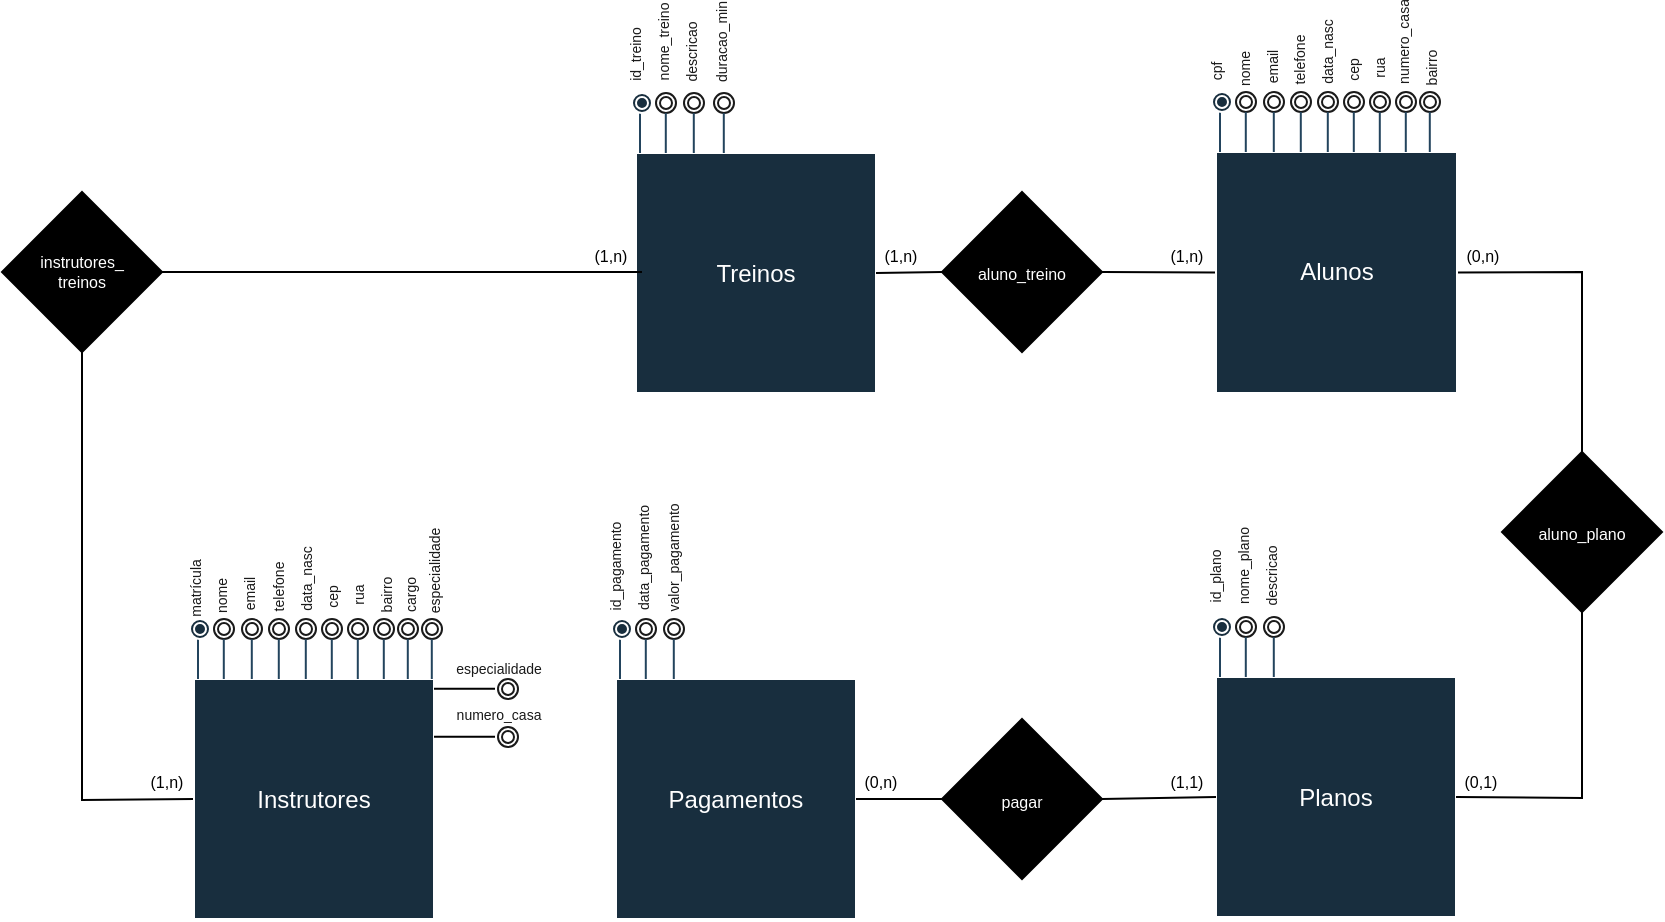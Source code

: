 <mxfile version="21.7.2" type="device">
  <diagram id="R2lEEEUBdFMjLlhIrx00" name="Page-1">
    <mxGraphModel dx="1424" dy="303" grid="1" gridSize="10" guides="1" tooltips="1" connect="1" arrows="1" fold="1" page="1" pageScale="1" pageWidth="850" pageHeight="1100" math="0" shadow="0" extFonts="Permanent Marker^https://fonts.googleapis.com/css?family=Permanent+Marker">
      <root>
        <mxCell id="0" />
        <mxCell id="1" parent="0" />
        <mxCell id="ggsSRxdEyy6iMHD5g76r-23" value="" style="group" parent="1" vertex="1" connectable="0">
          <mxGeometry x="20" y="323.5" width="127" height="189" as="geometry" />
        </mxCell>
        <mxCell id="LjPXrXCATctXd03VFvky-60" value="Planos" style="whiteSpace=wrap;html=1;aspect=fixed;labelBackgroundColor=none;fillColor=#182E3E;strokeColor=#FFFFFF;fontColor=#FFFFFF;" parent="ggsSRxdEyy6iMHD5g76r-23" vertex="1">
          <mxGeometry x="7" y="69" width="120" height="120" as="geometry" />
        </mxCell>
        <mxCell id="LjPXrXCATctXd03VFvky-61" value="" style="endArrow=none;html=1;rounded=0;labelBackgroundColor=none;strokeColor=#23445D;fontColor=default;" parent="ggsSRxdEyy6iMHD5g76r-23" edge="1">
          <mxGeometry width="50" height="50" relative="1" as="geometry">
            <mxPoint x="9" y="59" as="sourcePoint" />
            <mxPoint x="9" y="49" as="targetPoint" />
            <Array as="points">
              <mxPoint x="9" y="69" />
              <mxPoint x="9" y="59" />
            </Array>
          </mxGeometry>
        </mxCell>
        <mxCell id="LjPXrXCATctXd03VFvky-62" value="" style="ellipse;shape=doubleEllipse;whiteSpace=wrap;html=1;aspect=fixed;strokeColor=#FFFFFF;fontColor=#FFFFFF;fillColor=#182E3E;" parent="ggsSRxdEyy6iMHD5g76r-23" vertex="1">
          <mxGeometry x="5" y="39" width="10" height="10" as="geometry" />
        </mxCell>
        <mxCell id="LjPXrXCATctXd03VFvky-63" value="" style="ellipse;shape=doubleEllipse;whiteSpace=wrap;html=1;aspect=fixed;strokeColor=#1A1A1A;fontColor=#FFFFFF;fillColor=none;" parent="ggsSRxdEyy6iMHD5g76r-23" vertex="1">
          <mxGeometry x="17" y="39" width="10" height="10" as="geometry" />
        </mxCell>
        <mxCell id="LjPXrXCATctXd03VFvky-64" value="&lt;font color=&quot;#1a1a1a&quot;&gt;&lt;font style=&quot;font-size: 7px;&quot;&gt;id_plano&lt;/font&gt;&lt;br&gt;&lt;/font&gt;" style="text;html=1;strokeColor=none;fillColor=none;align=center;verticalAlign=middle;whiteSpace=wrap;rounded=0;fontColor=#FFFFFF;rotation=-90;" parent="ggsSRxdEyy6iMHD5g76r-23" vertex="1">
          <mxGeometry x="-4" y="13" width="19" height="11" as="geometry" />
        </mxCell>
        <mxCell id="LjPXrXCATctXd03VFvky-65" value="&lt;font color=&quot;#1a1a1a&quot;&gt;&lt;font style=&quot;font-size: 7px;&quot;&gt;nome_plano&lt;/font&gt;&lt;br&gt;&lt;/font&gt;" style="text;html=1;strokeColor=none;fillColor=none;align=center;verticalAlign=middle;whiteSpace=wrap;rounded=0;fontColor=#FFFFFF;rotation=270;" parent="ggsSRxdEyy6iMHD5g76r-23" vertex="1">
          <mxGeometry x="9.5" y="13.5" width="19" as="geometry" />
        </mxCell>
        <mxCell id="LjPXrXCATctXd03VFvky-66" value="" style="endArrow=none;html=1;rounded=0;labelBackgroundColor=none;strokeColor=#23445D;fontColor=default;" parent="ggsSRxdEyy6iMHD5g76r-23" edge="1">
          <mxGeometry width="50" height="50" relative="1" as="geometry">
            <mxPoint x="21.9" y="59" as="sourcePoint" />
            <mxPoint x="21.9" y="49" as="targetPoint" />
            <Array as="points">
              <mxPoint x="21.9" y="69" />
              <mxPoint x="21.9" y="59" />
            </Array>
          </mxGeometry>
        </mxCell>
        <mxCell id="LjPXrXCATctXd03VFvky-67" value="" style="ellipse;shape=doubleEllipse;whiteSpace=wrap;html=1;aspect=fixed;strokeColor=#1A1A1A;fontColor=#FFFFFF;fillColor=none;" parent="ggsSRxdEyy6iMHD5g76r-23" vertex="1">
          <mxGeometry x="31" y="39" width="10" height="10" as="geometry" />
        </mxCell>
        <mxCell id="LjPXrXCATctXd03VFvky-68" value="&lt;font color=&quot;#1a1a1a&quot;&gt;&lt;span style=&quot;font-size: 7px;&quot;&gt;descricao&lt;/span&gt;&lt;br&gt;&lt;/font&gt;" style="text;html=1;strokeColor=none;fillColor=none;align=center;verticalAlign=middle;whiteSpace=wrap;rounded=0;fontColor=#FFFFFF;rotation=270;" parent="ggsSRxdEyy6iMHD5g76r-23" vertex="1">
          <mxGeometry x="23.5" y="18.5" width="19" as="geometry" />
        </mxCell>
        <mxCell id="LjPXrXCATctXd03VFvky-69" value="" style="endArrow=none;html=1;rounded=0;labelBackgroundColor=none;strokeColor=#23445D;fontColor=default;" parent="ggsSRxdEyy6iMHD5g76r-23" edge="1">
          <mxGeometry width="50" height="50" relative="1" as="geometry">
            <mxPoint x="35.9" y="59" as="sourcePoint" />
            <mxPoint x="35.9" y="49" as="targetPoint" />
            <Array as="points">
              <mxPoint x="35.9" y="69" />
              <mxPoint x="35.9" y="59" />
            </Array>
          </mxGeometry>
        </mxCell>
        <mxCell id="ggsSRxdEyy6iMHD5g76r-24" value="" style="group" parent="1" vertex="1" connectable="0">
          <mxGeometry x="-280" y="323.5" width="127" height="190" as="geometry" />
        </mxCell>
        <mxCell id="ggsSRxdEyy6iMHD5g76r-7" value="Pagamentos" style="whiteSpace=wrap;html=1;aspect=fixed;labelBackgroundColor=none;fillColor=#182E3E;strokeColor=#FFFFFF;fontColor=#FFFFFF;" parent="ggsSRxdEyy6iMHD5g76r-24" vertex="1">
          <mxGeometry x="7" y="70" width="120" height="120" as="geometry" />
        </mxCell>
        <mxCell id="ggsSRxdEyy6iMHD5g76r-8" value="" style="endArrow=none;html=1;rounded=0;labelBackgroundColor=none;strokeColor=#23445D;fontColor=default;" parent="ggsSRxdEyy6iMHD5g76r-24" edge="1">
          <mxGeometry width="50" height="50" relative="1" as="geometry">
            <mxPoint x="9" y="60" as="sourcePoint" />
            <mxPoint x="9" y="50" as="targetPoint" />
            <Array as="points">
              <mxPoint x="9" y="70" />
              <mxPoint x="9" y="60" />
            </Array>
          </mxGeometry>
        </mxCell>
        <mxCell id="ggsSRxdEyy6iMHD5g76r-9" value="" style="ellipse;shape=doubleEllipse;whiteSpace=wrap;html=1;aspect=fixed;strokeColor=#FFFFFF;fontColor=#FFFFFF;fillColor=#182E3E;" parent="ggsSRxdEyy6iMHD5g76r-24" vertex="1">
          <mxGeometry x="5" y="40" width="10" height="10" as="geometry" />
        </mxCell>
        <mxCell id="ggsSRxdEyy6iMHD5g76r-10" value="" style="ellipse;shape=doubleEllipse;whiteSpace=wrap;html=1;aspect=fixed;strokeColor=#1A1A1A;fontColor=#FFFFFF;fillColor=none;" parent="ggsSRxdEyy6iMHD5g76r-24" vertex="1">
          <mxGeometry x="17" y="40" width="10" height="10" as="geometry" />
        </mxCell>
        <mxCell id="ggsSRxdEyy6iMHD5g76r-11" value="&lt;font color=&quot;#1a1a1a&quot;&gt;&lt;font style=&quot;font-size: 7px;&quot;&gt;id_pagamento&lt;/font&gt;&lt;br&gt;&lt;/font&gt;" style="text;html=1;strokeColor=none;fillColor=none;align=center;verticalAlign=middle;whiteSpace=wrap;rounded=0;fontColor=#FFFFFF;rotation=-90;" parent="ggsSRxdEyy6iMHD5g76r-24" vertex="1">
          <mxGeometry x="-4" y="8" width="19" height="11" as="geometry" />
        </mxCell>
        <mxCell id="ggsSRxdEyy6iMHD5g76r-12" value="&lt;font color=&quot;#1a1a1a&quot;&gt;&lt;span style=&quot;font-size: 7px;&quot;&gt;data_pagamento&lt;/span&gt;&lt;br&gt;&lt;/font&gt;" style="text;html=1;strokeColor=none;fillColor=none;align=center;verticalAlign=middle;whiteSpace=wrap;rounded=0;fontColor=#FFFFFF;rotation=270;" parent="ggsSRxdEyy6iMHD5g76r-24" vertex="1">
          <mxGeometry x="9.5" y="9.5" width="19" as="geometry" />
        </mxCell>
        <mxCell id="ggsSRxdEyy6iMHD5g76r-13" value="" style="endArrow=none;html=1;rounded=0;labelBackgroundColor=none;strokeColor=#23445D;fontColor=default;" parent="ggsSRxdEyy6iMHD5g76r-24" edge="1">
          <mxGeometry width="50" height="50" relative="1" as="geometry">
            <mxPoint x="21.9" y="60" as="sourcePoint" />
            <mxPoint x="21.9" y="50" as="targetPoint" />
            <Array as="points">
              <mxPoint x="21.9" y="70" />
              <mxPoint x="21.9" y="60" />
            </Array>
          </mxGeometry>
        </mxCell>
        <mxCell id="ggsSRxdEyy6iMHD5g76r-14" value="" style="ellipse;shape=doubleEllipse;whiteSpace=wrap;html=1;aspect=fixed;strokeColor=#1A1A1A;fontColor=#FFFFFF;fillColor=none;" parent="ggsSRxdEyy6iMHD5g76r-24" vertex="1">
          <mxGeometry x="31" y="40" width="10" height="10" as="geometry" />
        </mxCell>
        <mxCell id="ggsSRxdEyy6iMHD5g76r-15" value="&lt;font color=&quot;#1a1a1a&quot;&gt;&lt;span style=&quot;font-size: 7px;&quot;&gt;valor_pagamento&lt;/span&gt;&lt;br&gt;&lt;/font&gt;" style="text;html=1;strokeColor=none;fillColor=none;align=center;verticalAlign=middle;whiteSpace=wrap;rounded=0;fontColor=#FFFFFF;rotation=270;" parent="ggsSRxdEyy6iMHD5g76r-24" vertex="1">
          <mxGeometry x="24.5" y="9.5" width="19" as="geometry" />
        </mxCell>
        <mxCell id="ggsSRxdEyy6iMHD5g76r-16" value="" style="endArrow=none;html=1;rounded=0;labelBackgroundColor=none;strokeColor=#23445D;fontColor=default;" parent="ggsSRxdEyy6iMHD5g76r-24" edge="1">
          <mxGeometry width="50" height="50" relative="1" as="geometry">
            <mxPoint x="35.9" y="60" as="sourcePoint" />
            <mxPoint x="35.9" y="50" as="targetPoint" />
            <Array as="points">
              <mxPoint x="35.9" y="70" />
              <mxPoint x="35.9" y="60" />
            </Array>
          </mxGeometry>
        </mxCell>
        <mxCell id="ggsSRxdEyy6iMHD5g76r-39" value="" style="group" parent="1" vertex="1" connectable="0">
          <mxGeometry x="-270" y="61.5" width="127" height="189" as="geometry" />
        </mxCell>
        <mxCell id="ggsSRxdEyy6iMHD5g76r-25" value="" style="group" parent="ggsSRxdEyy6iMHD5g76r-39" vertex="1" connectable="0">
          <mxGeometry width="127" height="189" as="geometry" />
        </mxCell>
        <mxCell id="ggsSRxdEyy6iMHD5g76r-26" value="Treinos" style="whiteSpace=wrap;html=1;aspect=fixed;labelBackgroundColor=none;fillColor=#182E3E;strokeColor=#FFFFFF;fontColor=#FFFFFF;" parent="ggsSRxdEyy6iMHD5g76r-25" vertex="1">
          <mxGeometry x="7" y="69" width="120" height="120" as="geometry" />
        </mxCell>
        <mxCell id="ggsSRxdEyy6iMHD5g76r-27" value="" style="endArrow=none;html=1;rounded=0;labelBackgroundColor=none;strokeColor=#23445D;fontColor=default;" parent="ggsSRxdEyy6iMHD5g76r-25" edge="1">
          <mxGeometry width="50" height="50" relative="1" as="geometry">
            <mxPoint x="9" y="59" as="sourcePoint" />
            <mxPoint x="9" y="49" as="targetPoint" />
            <Array as="points">
              <mxPoint x="9" y="69" />
              <mxPoint x="9" y="59" />
            </Array>
          </mxGeometry>
        </mxCell>
        <mxCell id="ggsSRxdEyy6iMHD5g76r-28" value="" style="ellipse;shape=doubleEllipse;whiteSpace=wrap;html=1;aspect=fixed;strokeColor=#FFFFFF;fontColor=#FFFFFF;fillColor=#182E3E;" parent="ggsSRxdEyy6iMHD5g76r-25" vertex="1">
          <mxGeometry x="5" y="39" width="10" height="10" as="geometry" />
        </mxCell>
        <mxCell id="ggsSRxdEyy6iMHD5g76r-29" value="" style="ellipse;shape=doubleEllipse;whiteSpace=wrap;html=1;aspect=fixed;strokeColor=#1A1A1A;fontColor=#FFFFFF;fillColor=none;" parent="ggsSRxdEyy6iMHD5g76r-25" vertex="1">
          <mxGeometry x="17" y="39" width="10" height="10" as="geometry" />
        </mxCell>
        <mxCell id="ggsSRxdEyy6iMHD5g76r-30" value="&lt;font color=&quot;#1a1a1a&quot;&gt;&lt;font style=&quot;font-size: 7px;&quot;&gt;id_treino&lt;/font&gt;&lt;br&gt;&lt;/font&gt;" style="text;html=1;strokeColor=none;fillColor=none;align=center;verticalAlign=middle;whiteSpace=wrap;rounded=0;fontColor=#FFFFFF;rotation=-90;" parent="ggsSRxdEyy6iMHD5g76r-25" vertex="1">
          <mxGeometry x="-4" y="14" width="19" height="11" as="geometry" />
        </mxCell>
        <mxCell id="ggsSRxdEyy6iMHD5g76r-31" value="&lt;font color=&quot;#1a1a1a&quot;&gt;&lt;font style=&quot;font-size: 7px;&quot;&gt;nome_treino&lt;/font&gt;&lt;br&gt;&lt;/font&gt;" style="text;html=1;strokeColor=none;fillColor=none;align=center;verticalAlign=middle;whiteSpace=wrap;rounded=0;fontColor=#FFFFFF;rotation=270;" parent="ggsSRxdEyy6iMHD5g76r-25" vertex="1">
          <mxGeometry x="9.5" y="13.5" width="19" as="geometry" />
        </mxCell>
        <mxCell id="ggsSRxdEyy6iMHD5g76r-32" value="" style="endArrow=none;html=1;rounded=0;labelBackgroundColor=none;strokeColor=#23445D;fontColor=default;" parent="ggsSRxdEyy6iMHD5g76r-25" edge="1">
          <mxGeometry width="50" height="50" relative="1" as="geometry">
            <mxPoint x="21.9" y="59" as="sourcePoint" />
            <mxPoint x="21.9" y="49" as="targetPoint" />
            <Array as="points">
              <mxPoint x="21.9" y="69" />
              <mxPoint x="21.9" y="59" />
            </Array>
          </mxGeometry>
        </mxCell>
        <mxCell id="ggsSRxdEyy6iMHD5g76r-33" value="" style="ellipse;shape=doubleEllipse;whiteSpace=wrap;html=1;aspect=fixed;strokeColor=#1A1A1A;fontColor=#FFFFFF;fillColor=none;" parent="ggsSRxdEyy6iMHD5g76r-25" vertex="1">
          <mxGeometry x="31" y="39" width="10" height="10" as="geometry" />
        </mxCell>
        <mxCell id="ggsSRxdEyy6iMHD5g76r-34" value="&lt;font color=&quot;#1a1a1a&quot;&gt;&lt;span style=&quot;font-size: 7px;&quot;&gt;descricao&lt;/span&gt;&lt;br&gt;&lt;/font&gt;" style="text;html=1;strokeColor=none;fillColor=none;align=center;verticalAlign=middle;whiteSpace=wrap;rounded=0;fontColor=#FFFFFF;rotation=270;" parent="ggsSRxdEyy6iMHD5g76r-25" vertex="1">
          <mxGeometry x="23.5" y="18.5" width="19" as="geometry" />
        </mxCell>
        <mxCell id="ggsSRxdEyy6iMHD5g76r-35" value="" style="endArrow=none;html=1;rounded=0;labelBackgroundColor=none;strokeColor=#23445D;fontColor=default;" parent="ggsSRxdEyy6iMHD5g76r-25" edge="1">
          <mxGeometry width="50" height="50" relative="1" as="geometry">
            <mxPoint x="35.9" y="59" as="sourcePoint" />
            <mxPoint x="35.9" y="49" as="targetPoint" />
            <Array as="points">
              <mxPoint x="35.9" y="69" />
              <mxPoint x="35.9" y="59" />
            </Array>
          </mxGeometry>
        </mxCell>
        <mxCell id="ggsSRxdEyy6iMHD5g76r-36" value="" style="ellipse;shape=doubleEllipse;whiteSpace=wrap;html=1;aspect=fixed;strokeColor=#1A1A1A;fontColor=#FFFFFF;fillColor=none;" parent="ggsSRxdEyy6iMHD5g76r-39" vertex="1">
          <mxGeometry x="46" y="39" width="10" height="10" as="geometry" />
        </mxCell>
        <mxCell id="ggsSRxdEyy6iMHD5g76r-37" value="&lt;font color=&quot;#1a1a1a&quot;&gt;&lt;span style=&quot;font-size: 7px;&quot;&gt;duracao_min&lt;/span&gt;&lt;br&gt;&lt;/font&gt;" style="text;html=1;strokeColor=none;fillColor=none;align=center;verticalAlign=middle;whiteSpace=wrap;rounded=0;fontColor=#FFFFFF;rotation=270;" parent="ggsSRxdEyy6iMHD5g76r-39" vertex="1">
          <mxGeometry x="38.5" y="13.5" width="19" as="geometry" />
        </mxCell>
        <mxCell id="ggsSRxdEyy6iMHD5g76r-38" value="" style="endArrow=none;html=1;rounded=0;labelBackgroundColor=none;strokeColor=#23445D;fontColor=default;" parent="ggsSRxdEyy6iMHD5g76r-39" edge="1">
          <mxGeometry width="50" height="50" relative="1" as="geometry">
            <mxPoint x="50.9" y="59" as="sourcePoint" />
            <mxPoint x="50.9" y="49" as="targetPoint" />
            <Array as="points">
              <mxPoint x="50.9" y="69" />
              <mxPoint x="50.9" y="59" />
            </Array>
          </mxGeometry>
        </mxCell>
        <mxCell id="ggsSRxdEyy6iMHD5g76r-57" value="&lt;font style=&quot;font-size: 8px;&quot;&gt;aluno_treino&lt;/font&gt;" style="rhombus;whiteSpace=wrap;html=1;fillColor=#000000;fontColor=#FFFFFF;" parent="1" vertex="1">
          <mxGeometry x="-110" y="150" width="80" height="80" as="geometry" />
        </mxCell>
        <mxCell id="ggsSRxdEyy6iMHD5g76r-59" value="&lt;span style=&quot;font-size: 8px;&quot;&gt;instrutores_&lt;br&gt;treinos&lt;/span&gt;" style="rhombus;whiteSpace=wrap;html=1;fillColor=#000000;fontColor=#FFFFFF;fontSize=6;" parent="1" vertex="1">
          <mxGeometry x="-580" y="150" width="80" height="80" as="geometry" />
        </mxCell>
        <mxCell id="ggsSRxdEyy6iMHD5g76r-60" value="&lt;font style=&quot;font-size: 8px;&quot;&gt;aluno_plano&lt;/font&gt;" style="rhombus;whiteSpace=wrap;html=1;fillColor=#000000;fontColor=#FFFFFF;" parent="1" vertex="1">
          <mxGeometry x="170" y="280" width="80" height="80" as="geometry" />
        </mxCell>
        <mxCell id="ggsSRxdEyy6iMHD5g76r-63" value="" style="endArrow=none;html=1;rounded=0;" parent="1" source="ggsSRxdEyy6iMHD5g76r-59" edge="1">
          <mxGeometry width="50" height="50" relative="1" as="geometry">
            <mxPoint x="-310" y="190" as="sourcePoint" />
            <mxPoint x="-260" y="190" as="targetPoint" />
          </mxGeometry>
        </mxCell>
        <mxCell id="ggsSRxdEyy6iMHD5g76r-68" value="(1,n)" style="text;html=1;strokeColor=none;fillColor=none;align=center;verticalAlign=middle;whiteSpace=wrap;rounded=0;fontSize=8;" parent="1" vertex="1">
          <mxGeometry x="-288" y="177" width="25" height="10" as="geometry" />
        </mxCell>
        <mxCell id="ggsSRxdEyy6iMHD5g76r-69" value="" style="endArrow=none;html=1;rounded=0;entryX=0.5;entryY=1;entryDx=0;entryDy=0;exitX=0;exitY=0.5;exitDx=0;exitDy=0;" parent="1" source="LjPXrXCATctXd03VFvky-26" target="ggsSRxdEyy6iMHD5g76r-59" edge="1">
          <mxGeometry width="50" height="50" relative="1" as="geometry">
            <mxPoint x="-650" y="430" as="sourcePoint" />
            <mxPoint x="-600" y="380" as="targetPoint" />
            <Array as="points">
              <mxPoint x="-540" y="454" />
            </Array>
          </mxGeometry>
        </mxCell>
        <mxCell id="ggsSRxdEyy6iMHD5g76r-76" value="&lt;font style=&quot;font-size: 8px;&quot;&gt;pagar&lt;/font&gt;" style="rhombus;whiteSpace=wrap;html=1;fillColor=#000000;fontColor=#FFFFFF;" parent="1" vertex="1">
          <mxGeometry x="-110" y="413.5" width="80" height="80" as="geometry" />
        </mxCell>
        <mxCell id="ggsSRxdEyy6iMHD5g76r-77" value="" style="endArrow=none;html=1;rounded=0;exitX=1;exitY=0.5;exitDx=0;exitDy=0;entryX=0;entryY=0.5;entryDx=0;entryDy=0;" parent="1" source="ggsSRxdEyy6iMHD5g76r-7" target="ggsSRxdEyy6iMHD5g76r-76" edge="1">
          <mxGeometry width="50" height="50" relative="1" as="geometry">
            <mxPoint x="-140" y="440" as="sourcePoint" />
            <mxPoint x="-90" y="390" as="targetPoint" />
          </mxGeometry>
        </mxCell>
        <mxCell id="ggsSRxdEyy6iMHD5g76r-78" value="" style="endArrow=none;html=1;rounded=0;exitX=1;exitY=0.5;exitDx=0;exitDy=0;entryX=0;entryY=0.5;entryDx=0;entryDy=0;" parent="1" source="ggsSRxdEyy6iMHD5g76r-76" target="LjPXrXCATctXd03VFvky-60" edge="1">
          <mxGeometry width="50" height="50" relative="1" as="geometry">
            <mxPoint x="-60" y="420" as="sourcePoint" />
            <mxPoint x="-10" y="370" as="targetPoint" />
          </mxGeometry>
        </mxCell>
        <mxCell id="ggsSRxdEyy6iMHD5g76r-79" value="" style="endArrow=none;html=1;rounded=0;exitX=1;exitY=0.5;exitDx=0;exitDy=0;entryX=0;entryY=0.5;entryDx=0;entryDy=0;" parent="1" source="ggsSRxdEyy6iMHD5g76r-26" target="ggsSRxdEyy6iMHD5g76r-57" edge="1">
          <mxGeometry width="50" height="50" relative="1" as="geometry">
            <mxPoint x="-120" y="180" as="sourcePoint" />
            <mxPoint x="-70" y="130" as="targetPoint" />
          </mxGeometry>
        </mxCell>
        <mxCell id="ggsSRxdEyy6iMHD5g76r-80" value="" style="endArrow=none;html=1;rounded=0;exitX=1;exitY=0.5;exitDx=0;exitDy=0;entryX=0;entryY=0.5;entryDx=0;entryDy=0;" parent="1" source="ggsSRxdEyy6iMHD5g76r-57" target="nH5qJOS06d4WZ_lGImFX-1" edge="1">
          <mxGeometry width="50" height="50" relative="1" as="geometry">
            <mxPoint x="-70" y="150" as="sourcePoint" />
            <mxPoint x="-20" y="100" as="targetPoint" />
          </mxGeometry>
        </mxCell>
        <mxCell id="ggsSRxdEyy6iMHD5g76r-81" value="(0,n)" style="text;html=1;strokeColor=none;fillColor=none;align=center;verticalAlign=middle;whiteSpace=wrap;rounded=0;fontSize=8;" parent="1" vertex="1">
          <mxGeometry x="-153" y="440" width="25" height="10" as="geometry" />
        </mxCell>
        <mxCell id="ggsSRxdEyy6iMHD5g76r-82" value="(1,1)" style="text;html=1;strokeColor=none;fillColor=none;align=center;verticalAlign=middle;whiteSpace=wrap;rounded=0;fontSize=8;" parent="1" vertex="1">
          <mxGeometry y="440" width="25" height="10" as="geometry" />
        </mxCell>
        <mxCell id="ggsSRxdEyy6iMHD5g76r-83" value="" style="endArrow=none;html=1;rounded=0;exitX=1;exitY=0.5;exitDx=0;exitDy=0;entryX=0.5;entryY=0;entryDx=0;entryDy=0;" parent="1" source="nH5qJOS06d4WZ_lGImFX-1" target="ggsSRxdEyy6iMHD5g76r-60" edge="1">
          <mxGeometry width="50" height="50" relative="1" as="geometry">
            <mxPoint x="200" y="220" as="sourcePoint" />
            <mxPoint x="250" y="170" as="targetPoint" />
            <Array as="points">
              <mxPoint x="210" y="190" />
            </Array>
          </mxGeometry>
        </mxCell>
        <mxCell id="ggsSRxdEyy6iMHD5g76r-84" value="" style="endArrow=none;html=1;rounded=0;exitX=0.5;exitY=1;exitDx=0;exitDy=0;entryX=1;entryY=0.5;entryDx=0;entryDy=0;" parent="1" source="ggsSRxdEyy6iMHD5g76r-60" target="LjPXrXCATctXd03VFvky-60" edge="1">
          <mxGeometry width="50" height="50" relative="1" as="geometry">
            <mxPoint x="240" y="210" as="sourcePoint" />
            <mxPoint x="290" y="160" as="targetPoint" />
            <Array as="points">
              <mxPoint x="210" y="453" />
            </Array>
          </mxGeometry>
        </mxCell>
        <mxCell id="ggsSRxdEyy6iMHD5g76r-85" value="(1,n)" style="text;html=1;strokeColor=none;fillColor=none;align=center;verticalAlign=middle;whiteSpace=wrap;rounded=0;fontSize=8;" parent="1" vertex="1">
          <mxGeometry x="-143" y="177" width="25" height="10" as="geometry" />
        </mxCell>
        <mxCell id="ggsSRxdEyy6iMHD5g76r-86" value="(1,n)" style="text;html=1;strokeColor=none;fillColor=none;align=center;verticalAlign=middle;whiteSpace=wrap;rounded=0;fontSize=8;" parent="1" vertex="1">
          <mxGeometry y="177" width="25" height="10" as="geometry" />
        </mxCell>
        <mxCell id="ggsSRxdEyy6iMHD5g76r-87" value="(0,1)" style="text;html=1;strokeColor=none;fillColor=none;align=center;verticalAlign=middle;whiteSpace=wrap;rounded=0;fontSize=8;" parent="1" vertex="1">
          <mxGeometry x="146.5" y="440" width="25" height="10" as="geometry" />
        </mxCell>
        <mxCell id="ggsSRxdEyy6iMHD5g76r-88" value="(0,n)" style="text;html=1;strokeColor=none;fillColor=none;align=center;verticalAlign=middle;whiteSpace=wrap;rounded=0;fontSize=8;" parent="1" vertex="1">
          <mxGeometry x="147.5" y="177" width="25" height="10" as="geometry" />
        </mxCell>
        <mxCell id="GYIMv5Xwdyuou1pYEAA8-4" value="" style="group" vertex="1" connectable="0" parent="1">
          <mxGeometry x="20" y="70.5" width="127.5" height="180" as="geometry" />
        </mxCell>
        <mxCell id="LjPXrXCATctXd03VFvky-51" value="" style="group" parent="GYIMv5Xwdyuou1pYEAA8-4" vertex="1" connectable="0">
          <mxGeometry width="127.5" height="180" as="geometry" />
        </mxCell>
        <mxCell id="nH5qJOS06d4WZ_lGImFX-1" value="Alunos" style="whiteSpace=wrap;html=1;aspect=fixed;labelBackgroundColor=none;fillColor=#182E3E;strokeColor=#FFFFFF;fontColor=#FFFFFF;" parent="LjPXrXCATctXd03VFvky-51" vertex="1">
          <mxGeometry x="7" y="59.5" width="120.5" height="120.5" as="geometry" />
        </mxCell>
        <mxCell id="nH5qJOS06d4WZ_lGImFX-2" value="" style="endArrow=none;html=1;rounded=0;labelBackgroundColor=none;strokeColor=#23445D;fontColor=default;" parent="LjPXrXCATctXd03VFvky-51" edge="1">
          <mxGeometry width="50" height="50" relative="1" as="geometry">
            <mxPoint x="9" y="49.5" as="sourcePoint" />
            <mxPoint x="9" y="39.5" as="targetPoint" />
            <Array as="points">
              <mxPoint x="9" y="59.5" />
              <mxPoint x="9" y="49.5" />
            </Array>
          </mxGeometry>
        </mxCell>
        <mxCell id="nH5qJOS06d4WZ_lGImFX-3" value="" style="ellipse;shape=doubleEllipse;whiteSpace=wrap;html=1;aspect=fixed;strokeColor=#FFFFFF;fontColor=#FFFFFF;fillColor=#182E3E;" parent="LjPXrXCATctXd03VFvky-51" vertex="1">
          <mxGeometry x="5" y="29.5" width="10" height="10" as="geometry" />
        </mxCell>
        <mxCell id="nH5qJOS06d4WZ_lGImFX-6" value="" style="ellipse;shape=doubleEllipse;whiteSpace=wrap;html=1;aspect=fixed;strokeColor=#1A1A1A;fontColor=#FFFFFF;fillColor=none;" parent="LjPXrXCATctXd03VFvky-51" vertex="1">
          <mxGeometry x="17" y="29.5" width="10" height="10" as="geometry" />
        </mxCell>
        <mxCell id="nH5qJOS06d4WZ_lGImFX-8" value="&lt;font color=&quot;#1a1a1a&quot;&gt;&lt;font style=&quot;font-size: 7px;&quot;&gt;cpf&lt;/font&gt;&lt;br&gt;&lt;/font&gt;" style="text;html=1;strokeColor=none;fillColor=none;align=center;verticalAlign=middle;whiteSpace=wrap;rounded=0;fontColor=#FFFFFF;rotation=-90;" parent="LjPXrXCATctXd03VFvky-51" vertex="1">
          <mxGeometry x="-4" y="13.5" width="19" height="11" as="geometry" />
        </mxCell>
        <mxCell id="nH5qJOS06d4WZ_lGImFX-9" value="&lt;font color=&quot;#1a1a1a&quot;&gt;&lt;font style=&quot;font-size: 7px;&quot;&gt;nome&lt;/font&gt;&lt;br&gt;&lt;/font&gt;" style="text;html=1;strokeColor=none;fillColor=none;align=center;verticalAlign=middle;whiteSpace=wrap;rounded=0;fontColor=#FFFFFF;rotation=270;" parent="LjPXrXCATctXd03VFvky-51" vertex="1">
          <mxGeometry x="9.5" y="18" width="19" as="geometry" />
        </mxCell>
        <mxCell id="nH5qJOS06d4WZ_lGImFX-20" value="" style="endArrow=none;html=1;rounded=0;labelBackgroundColor=none;strokeColor=#23445D;fontColor=default;" parent="LjPXrXCATctXd03VFvky-51" edge="1">
          <mxGeometry width="50" height="50" relative="1" as="geometry">
            <mxPoint x="21.9" y="49.5" as="sourcePoint" />
            <mxPoint x="21.9" y="39.5" as="targetPoint" />
            <Array as="points">
              <mxPoint x="21.9" y="59.5" />
              <mxPoint x="21.9" y="49.5" />
            </Array>
          </mxGeometry>
        </mxCell>
        <mxCell id="nH5qJOS06d4WZ_lGImFX-23" value="" style="ellipse;shape=doubleEllipse;whiteSpace=wrap;html=1;aspect=fixed;strokeColor=#1A1A1A;fontColor=#FFFFFF;fillColor=none;" parent="LjPXrXCATctXd03VFvky-51" vertex="1">
          <mxGeometry x="31" y="29.5" width="10" height="10" as="geometry" />
        </mxCell>
        <mxCell id="nH5qJOS06d4WZ_lGImFX-24" value="&lt;font color=&quot;#1a1a1a&quot;&gt;&lt;font style=&quot;font-size: 7px;&quot;&gt;email&lt;/font&gt;&lt;br&gt;&lt;/font&gt;" style="text;html=1;strokeColor=none;fillColor=none;align=center;verticalAlign=middle;whiteSpace=wrap;rounded=0;fontColor=#FFFFFF;rotation=270;" parent="LjPXrXCATctXd03VFvky-51" vertex="1">
          <mxGeometry x="23.5" y="17" width="19" as="geometry" />
        </mxCell>
        <mxCell id="nH5qJOS06d4WZ_lGImFX-25" value="" style="endArrow=none;html=1;rounded=0;labelBackgroundColor=none;strokeColor=#23445D;fontColor=default;" parent="LjPXrXCATctXd03VFvky-51" edge="1">
          <mxGeometry width="50" height="50" relative="1" as="geometry">
            <mxPoint x="35.9" y="49.5" as="sourcePoint" />
            <mxPoint x="35.9" y="39.5" as="targetPoint" />
            <Array as="points">
              <mxPoint x="35.9" y="59.5" />
              <mxPoint x="35.9" y="49.5" />
            </Array>
          </mxGeometry>
        </mxCell>
        <mxCell id="nH5qJOS06d4WZ_lGImFX-26" value="" style="ellipse;shape=doubleEllipse;whiteSpace=wrap;html=1;aspect=fixed;strokeColor=#1A1A1A;fontColor=#FFFFFF;fillColor=none;" parent="LjPXrXCATctXd03VFvky-51" vertex="1">
          <mxGeometry x="44.5" y="29.5" width="10" height="10" as="geometry" />
        </mxCell>
        <mxCell id="nH5qJOS06d4WZ_lGImFX-27" value="&lt;font color=&quot;#1a1a1a&quot;&gt;&lt;span style=&quot;font-size: 7px;&quot;&gt;telefone&lt;br&gt;&lt;/span&gt;&lt;br&gt;&lt;/font&gt;" style="text;html=1;strokeColor=none;fillColor=none;align=center;verticalAlign=middle;whiteSpace=wrap;rounded=0;fontColor=#FFFFFF;rotation=-90;" parent="LjPXrXCATctXd03VFvky-51" vertex="1">
          <mxGeometry x="44.5" y="13.5" width="19" as="geometry" />
        </mxCell>
        <mxCell id="nH5qJOS06d4WZ_lGImFX-28" value="" style="endArrow=none;html=1;rounded=0;labelBackgroundColor=none;strokeColor=#23445D;fontColor=default;" parent="LjPXrXCATctXd03VFvky-51" edge="1">
          <mxGeometry width="50" height="50" relative="1" as="geometry">
            <mxPoint x="49.4" y="49.5" as="sourcePoint" />
            <mxPoint x="49.4" y="39.5" as="targetPoint" />
            <Array as="points">
              <mxPoint x="49.4" y="59.5" />
              <mxPoint x="49.4" y="49.5" />
            </Array>
          </mxGeometry>
        </mxCell>
        <mxCell id="nH5qJOS06d4WZ_lGImFX-29" value="" style="ellipse;shape=doubleEllipse;whiteSpace=wrap;html=1;aspect=fixed;strokeColor=#1A1A1A;fontColor=#FFFFFF;fillColor=none;" parent="LjPXrXCATctXd03VFvky-51" vertex="1">
          <mxGeometry x="58" y="29.5" width="10" height="10" as="geometry" />
        </mxCell>
        <mxCell id="nH5qJOS06d4WZ_lGImFX-30" value="&lt;font color=&quot;#1a1a1a&quot;&gt;&lt;span style=&quot;font-size: 7px;&quot;&gt;data_nasc&lt;/span&gt;&lt;br&gt;&lt;/font&gt;" style="text;html=1;strokeColor=none;fillColor=none;align=center;verticalAlign=middle;whiteSpace=wrap;rounded=0;fontColor=#FFFFFF;rotation=-90;" parent="LjPXrXCATctXd03VFvky-51" vertex="1">
          <mxGeometry x="51.5" y="9.5" width="19" as="geometry" />
        </mxCell>
        <mxCell id="nH5qJOS06d4WZ_lGImFX-31" value="" style="endArrow=none;html=1;rounded=0;labelBackgroundColor=none;strokeColor=#23445D;fontColor=default;" parent="LjPXrXCATctXd03VFvky-51" edge="1">
          <mxGeometry width="50" height="50" relative="1" as="geometry">
            <mxPoint x="62.9" y="49.5" as="sourcePoint" />
            <mxPoint x="62.9" y="39.5" as="targetPoint" />
            <Array as="points">
              <mxPoint x="62.9" y="59.5" />
              <mxPoint x="62.9" y="49.5" />
            </Array>
          </mxGeometry>
        </mxCell>
        <mxCell id="nH5qJOS06d4WZ_lGImFX-32" value="" style="ellipse;shape=doubleEllipse;whiteSpace=wrap;html=1;aspect=fixed;strokeColor=#1A1A1A;fontColor=#FFFFFF;fillColor=none;" parent="LjPXrXCATctXd03VFvky-51" vertex="1">
          <mxGeometry x="71" y="29.5" width="10" height="10" as="geometry" />
        </mxCell>
        <mxCell id="nH5qJOS06d4WZ_lGImFX-33" value="&lt;font color=&quot;#1a1a1a&quot;&gt;&lt;span style=&quot;font-size: 7px;&quot;&gt;cep&lt;/span&gt;&lt;br&gt;&lt;/font&gt;" style="text;html=1;strokeColor=none;fillColor=none;align=center;verticalAlign=middle;whiteSpace=wrap;rounded=0;fontColor=#FFFFFF;rotation=-90;" parent="LjPXrXCATctXd03VFvky-51" vertex="1">
          <mxGeometry x="64.5" y="18.5" width="19" as="geometry" />
        </mxCell>
        <mxCell id="nH5qJOS06d4WZ_lGImFX-34" value="" style="endArrow=none;html=1;rounded=0;labelBackgroundColor=none;strokeColor=#23445D;fontColor=default;" parent="LjPXrXCATctXd03VFvky-51" edge="1">
          <mxGeometry width="50" height="50" relative="1" as="geometry">
            <mxPoint x="75.9" y="49.5" as="sourcePoint" />
            <mxPoint x="75.9" y="39.5" as="targetPoint" />
            <Array as="points">
              <mxPoint x="75.9" y="59.5" />
              <mxPoint x="75.9" y="49.5" />
            </Array>
          </mxGeometry>
        </mxCell>
        <mxCell id="nH5qJOS06d4WZ_lGImFX-37" value="" style="ellipse;shape=doubleEllipse;whiteSpace=wrap;html=1;aspect=fixed;strokeColor=#1A1A1A;fontColor=#FFFFFF;fillColor=none;" parent="LjPXrXCATctXd03VFvky-51" vertex="1">
          <mxGeometry x="84" y="29.5" width="10" height="10" as="geometry" />
        </mxCell>
        <mxCell id="nH5qJOS06d4WZ_lGImFX-38" value="&lt;font color=&quot;#1a1a1a&quot;&gt;&lt;span style=&quot;font-size: 7px;&quot;&gt;rua&lt;/span&gt;&lt;br&gt;&lt;/font&gt;" style="text;html=1;strokeColor=none;fillColor=none;align=center;verticalAlign=middle;whiteSpace=wrap;rounded=0;fontColor=#FFFFFF;rotation=-90;" parent="LjPXrXCATctXd03VFvky-51" vertex="1">
          <mxGeometry x="77.5" y="17.5" width="19" as="geometry" />
        </mxCell>
        <mxCell id="nH5qJOS06d4WZ_lGImFX-39" value="" style="endArrow=none;html=1;rounded=0;labelBackgroundColor=none;strokeColor=#23445D;fontColor=default;" parent="LjPXrXCATctXd03VFvky-51" edge="1">
          <mxGeometry width="50" height="50" relative="1" as="geometry">
            <mxPoint x="88.9" y="49.5" as="sourcePoint" />
            <mxPoint x="88.9" y="39.5" as="targetPoint" />
            <Array as="points">
              <mxPoint x="88.9" y="59.5" />
              <mxPoint x="88.9" y="49.5" />
            </Array>
          </mxGeometry>
        </mxCell>
        <mxCell id="nH5qJOS06d4WZ_lGImFX-48" value="" style="ellipse;shape=doubleEllipse;whiteSpace=wrap;html=1;aspect=fixed;strokeColor=#1A1A1A;fontColor=#FFFFFF;fillColor=none;" parent="LjPXrXCATctXd03VFvky-51" vertex="1">
          <mxGeometry x="97" y="29.5" width="10" height="10" as="geometry" />
        </mxCell>
        <mxCell id="nH5qJOS06d4WZ_lGImFX-49" value="&lt;font color=&quot;#1a1a1a&quot;&gt;&lt;span style=&quot;font-size: 7px;&quot;&gt;numero_casa&lt;/span&gt;&lt;br&gt;&lt;/font&gt;" style="text;html=1;strokeColor=none;fillColor=none;align=center;verticalAlign=middle;whiteSpace=wrap;rounded=0;fontColor=#FFFFFF;rotation=-90;" parent="LjPXrXCATctXd03VFvky-51" vertex="1">
          <mxGeometry x="89.5" y="4.5" width="19" as="geometry" />
        </mxCell>
        <mxCell id="nH5qJOS06d4WZ_lGImFX-50" value="" style="endArrow=none;html=1;rounded=0;labelBackgroundColor=none;strokeColor=#23445D;fontColor=default;" parent="LjPXrXCATctXd03VFvky-51" edge="1">
          <mxGeometry width="50" height="50" relative="1" as="geometry">
            <mxPoint x="101.9" y="49.5" as="sourcePoint" />
            <mxPoint x="101.9" y="39.5" as="targetPoint" />
            <Array as="points">
              <mxPoint x="101.9" y="59.5" />
              <mxPoint x="101.9" y="49.5" />
            </Array>
          </mxGeometry>
        </mxCell>
        <mxCell id="GYIMv5Xwdyuou1pYEAA8-1" value="" style="ellipse;shape=doubleEllipse;whiteSpace=wrap;html=1;aspect=fixed;strokeColor=#1A1A1A;fontColor=#FFFFFF;fillColor=none;" vertex="1" parent="GYIMv5Xwdyuou1pYEAA8-4">
          <mxGeometry x="109" y="29.5" width="10" height="10" as="geometry" />
        </mxCell>
        <mxCell id="GYIMv5Xwdyuou1pYEAA8-2" value="&lt;font color=&quot;#1a1a1a&quot;&gt;&lt;span style=&quot;font-size: 7px;&quot;&gt;bairro&lt;br&gt;&lt;/span&gt;&lt;br&gt;&lt;/font&gt;" style="text;html=1;strokeColor=none;fillColor=none;align=center;verticalAlign=middle;whiteSpace=wrap;rounded=0;fontColor=#FFFFFF;rotation=-90;" vertex="1" parent="GYIMv5Xwdyuou1pYEAA8-4">
          <mxGeometry x="110.5" y="17.5" width="19" as="geometry" />
        </mxCell>
        <mxCell id="GYIMv5Xwdyuou1pYEAA8-3" value="" style="endArrow=none;html=1;rounded=0;labelBackgroundColor=none;strokeColor=#23445D;fontColor=default;" edge="1" parent="GYIMv5Xwdyuou1pYEAA8-4">
          <mxGeometry width="50" height="50" relative="1" as="geometry">
            <mxPoint x="113.9" y="49.5" as="sourcePoint" />
            <mxPoint x="113.9" y="39.5" as="targetPoint" />
            <Array as="points">
              <mxPoint x="113.9" y="59.5" />
              <mxPoint x="113.9" y="49.5" />
            </Array>
          </mxGeometry>
        </mxCell>
        <mxCell id="GYIMv5Xwdyuou1pYEAA8-17" value="" style="group" vertex="1" connectable="0" parent="1">
          <mxGeometry x="-510" y="330" width="188" height="183.5" as="geometry" />
        </mxCell>
        <mxCell id="ggsSRxdEyy6iMHD5g76r-58" value="" style="group" parent="GYIMv5Xwdyuou1pYEAA8-17" vertex="1" connectable="0">
          <mxGeometry x="20" width="168" height="183.5" as="geometry" />
        </mxCell>
        <mxCell id="LjPXrXCATctXd03VFvky-26" value="Instrutores" style="whiteSpace=wrap;html=1;aspect=fixed;labelBackgroundColor=none;fillColor=#182E3E;strokeColor=#FFFFFF;fontColor=#FFFFFF;" parent="ggsSRxdEyy6iMHD5g76r-58" vertex="1">
          <mxGeometry x="6" y="63.5" width="120" height="120" as="geometry" />
        </mxCell>
        <mxCell id="LjPXrXCATctXd03VFvky-27" value="" style="endArrow=none;html=1;rounded=0;labelBackgroundColor=none;strokeColor=#23445D;fontColor=default;" parent="ggsSRxdEyy6iMHD5g76r-58" edge="1">
          <mxGeometry width="50" height="50" relative="1" as="geometry">
            <mxPoint x="8" y="53.5" as="sourcePoint" />
            <mxPoint x="8" y="43.5" as="targetPoint" />
            <Array as="points">
              <mxPoint x="8" y="63.5" />
              <mxPoint x="8" y="53.5" />
            </Array>
          </mxGeometry>
        </mxCell>
        <mxCell id="LjPXrXCATctXd03VFvky-28" value="" style="ellipse;shape=doubleEllipse;whiteSpace=wrap;html=1;aspect=fixed;strokeColor=#FFFFFF;fontColor=#FFFFFF;fillColor=#182E3E;" parent="ggsSRxdEyy6iMHD5g76r-58" vertex="1">
          <mxGeometry x="4" y="33.5" width="10" height="10" as="geometry" />
        </mxCell>
        <mxCell id="LjPXrXCATctXd03VFvky-29" value="" style="ellipse;shape=doubleEllipse;whiteSpace=wrap;html=1;aspect=fixed;strokeColor=#1A1A1A;fontColor=#FFFFFF;fillColor=none;" parent="ggsSRxdEyy6iMHD5g76r-58" vertex="1">
          <mxGeometry x="16" y="33.5" width="10" height="10" as="geometry" />
        </mxCell>
        <mxCell id="LjPXrXCATctXd03VFvky-30" value="&lt;font color=&quot;#1a1a1a&quot;&gt;&lt;font style=&quot;font-size: 7px;&quot;&gt;matrícula&lt;/font&gt;&lt;br&gt;&lt;/font&gt;" style="text;html=1;strokeColor=none;fillColor=none;align=center;verticalAlign=middle;whiteSpace=wrap;rounded=0;fontColor=#FFFFFF;rotation=-90;" parent="ggsSRxdEyy6iMHD5g76r-58" vertex="1">
          <mxGeometry x="-4" y="12.5" width="19" height="11" as="geometry" />
        </mxCell>
        <mxCell id="LjPXrXCATctXd03VFvky-31" value="&lt;font color=&quot;#1a1a1a&quot;&gt;&lt;font style=&quot;font-size: 7px;&quot;&gt;nome&lt;/font&gt;&lt;br&gt;&lt;/font&gt;" style="text;html=1;strokeColor=none;fillColor=none;align=center;verticalAlign=middle;whiteSpace=wrap;rounded=0;fontColor=#FFFFFF;rotation=270;" parent="ggsSRxdEyy6iMHD5g76r-58" vertex="1">
          <mxGeometry x="8.5" y="22" width="19" as="geometry" />
        </mxCell>
        <mxCell id="LjPXrXCATctXd03VFvky-32" value="" style="endArrow=none;html=1;rounded=0;labelBackgroundColor=none;strokeColor=#23445D;fontColor=default;" parent="ggsSRxdEyy6iMHD5g76r-58" edge="1">
          <mxGeometry width="50" height="50" relative="1" as="geometry">
            <mxPoint x="20.9" y="53.5" as="sourcePoint" />
            <mxPoint x="20.9" y="43.5" as="targetPoint" />
            <Array as="points">
              <mxPoint x="20.9" y="63.5" />
              <mxPoint x="20.9" y="53.5" />
            </Array>
          </mxGeometry>
        </mxCell>
        <mxCell id="LjPXrXCATctXd03VFvky-33" value="" style="ellipse;shape=doubleEllipse;whiteSpace=wrap;html=1;aspect=fixed;strokeColor=#1A1A1A;fontColor=#FFFFFF;fillColor=none;" parent="ggsSRxdEyy6iMHD5g76r-58" vertex="1">
          <mxGeometry x="30" y="33.5" width="10" height="10" as="geometry" />
        </mxCell>
        <mxCell id="LjPXrXCATctXd03VFvky-34" value="&lt;font color=&quot;#1a1a1a&quot;&gt;&lt;font style=&quot;font-size: 7px;&quot;&gt;email&lt;/font&gt;&lt;br&gt;&lt;/font&gt;" style="text;html=1;strokeColor=none;fillColor=none;align=center;verticalAlign=middle;whiteSpace=wrap;rounded=0;fontColor=#FFFFFF;rotation=270;" parent="ggsSRxdEyy6iMHD5g76r-58" vertex="1">
          <mxGeometry x="22.5" y="21" width="19" as="geometry" />
        </mxCell>
        <mxCell id="LjPXrXCATctXd03VFvky-35" value="" style="endArrow=none;html=1;rounded=0;labelBackgroundColor=none;strokeColor=#23445D;fontColor=default;" parent="ggsSRxdEyy6iMHD5g76r-58" edge="1">
          <mxGeometry width="50" height="50" relative="1" as="geometry">
            <mxPoint x="34.9" y="53.5" as="sourcePoint" />
            <mxPoint x="34.9" y="43.5" as="targetPoint" />
            <Array as="points">
              <mxPoint x="34.9" y="63.5" />
              <mxPoint x="34.9" y="53.5" />
            </Array>
          </mxGeometry>
        </mxCell>
        <mxCell id="LjPXrXCATctXd03VFvky-36" value="" style="ellipse;shape=doubleEllipse;whiteSpace=wrap;html=1;aspect=fixed;strokeColor=#1A1A1A;fontColor=#FFFFFF;fillColor=none;" parent="ggsSRxdEyy6iMHD5g76r-58" vertex="1">
          <mxGeometry x="43.5" y="33.5" width="10" height="10" as="geometry" />
        </mxCell>
        <mxCell id="LjPXrXCATctXd03VFvky-37" value="&lt;font color=&quot;#1a1a1a&quot;&gt;&lt;span style=&quot;font-size: 7px;&quot;&gt;telefone&lt;br&gt;&lt;/span&gt;&lt;br&gt;&lt;/font&gt;" style="text;html=1;strokeColor=none;fillColor=none;align=center;verticalAlign=middle;whiteSpace=wrap;rounded=0;fontColor=#FFFFFF;rotation=-90;" parent="ggsSRxdEyy6iMHD5g76r-58" vertex="1">
          <mxGeometry x="43.5" y="17.5" width="19" as="geometry" />
        </mxCell>
        <mxCell id="LjPXrXCATctXd03VFvky-38" value="" style="endArrow=none;html=1;rounded=0;labelBackgroundColor=none;strokeColor=#23445D;fontColor=default;" parent="ggsSRxdEyy6iMHD5g76r-58" edge="1">
          <mxGeometry width="50" height="50" relative="1" as="geometry">
            <mxPoint x="48.4" y="53.5" as="sourcePoint" />
            <mxPoint x="48.4" y="43.5" as="targetPoint" />
            <Array as="points">
              <mxPoint x="48.4" y="63.5" />
              <mxPoint x="48.4" y="53.5" />
            </Array>
          </mxGeometry>
        </mxCell>
        <mxCell id="LjPXrXCATctXd03VFvky-39" value="" style="ellipse;shape=doubleEllipse;whiteSpace=wrap;html=1;aspect=fixed;strokeColor=#1A1A1A;fontColor=#FFFFFF;fillColor=none;" parent="ggsSRxdEyy6iMHD5g76r-58" vertex="1">
          <mxGeometry x="57" y="33.5" width="10" height="10" as="geometry" />
        </mxCell>
        <mxCell id="LjPXrXCATctXd03VFvky-40" value="&lt;font color=&quot;#1a1a1a&quot;&gt;&lt;span style=&quot;font-size: 7px;&quot;&gt;data_nasc&lt;/span&gt;&lt;br&gt;&lt;/font&gt;" style="text;html=1;strokeColor=none;fillColor=none;align=center;verticalAlign=middle;whiteSpace=wrap;rounded=0;fontColor=#FFFFFF;rotation=-90;" parent="ggsSRxdEyy6iMHD5g76r-58" vertex="1">
          <mxGeometry x="50.5" y="13.5" width="19" as="geometry" />
        </mxCell>
        <mxCell id="LjPXrXCATctXd03VFvky-41" value="" style="endArrow=none;html=1;rounded=0;labelBackgroundColor=none;strokeColor=#23445D;fontColor=default;" parent="ggsSRxdEyy6iMHD5g76r-58" edge="1">
          <mxGeometry width="50" height="50" relative="1" as="geometry">
            <mxPoint x="61.9" y="53.5" as="sourcePoint" />
            <mxPoint x="61.9" y="43.5" as="targetPoint" />
            <Array as="points">
              <mxPoint x="61.9" y="63.5" />
              <mxPoint x="61.9" y="53.5" />
            </Array>
          </mxGeometry>
        </mxCell>
        <mxCell id="LjPXrXCATctXd03VFvky-42" value="" style="ellipse;shape=doubleEllipse;whiteSpace=wrap;html=1;aspect=fixed;strokeColor=#1A1A1A;fontColor=#FFFFFF;fillColor=none;" parent="ggsSRxdEyy6iMHD5g76r-58" vertex="1">
          <mxGeometry x="70" y="33.5" width="10" height="10" as="geometry" />
        </mxCell>
        <mxCell id="LjPXrXCATctXd03VFvky-43" value="&lt;font color=&quot;#1a1a1a&quot;&gt;&lt;span style=&quot;font-size: 7px;&quot;&gt;cep&lt;/span&gt;&lt;br&gt;&lt;/font&gt;" style="text;html=1;strokeColor=none;fillColor=none;align=center;verticalAlign=middle;whiteSpace=wrap;rounded=0;fontColor=#FFFFFF;rotation=-90;" parent="ggsSRxdEyy6iMHD5g76r-58" vertex="1">
          <mxGeometry x="63.5" y="22.5" width="19" as="geometry" />
        </mxCell>
        <mxCell id="LjPXrXCATctXd03VFvky-44" value="" style="endArrow=none;html=1;rounded=0;labelBackgroundColor=none;strokeColor=#23445D;fontColor=default;" parent="ggsSRxdEyy6iMHD5g76r-58" edge="1">
          <mxGeometry width="50" height="50" relative="1" as="geometry">
            <mxPoint x="74.9" y="53.5" as="sourcePoint" />
            <mxPoint x="74.9" y="43.5" as="targetPoint" />
            <Array as="points">
              <mxPoint x="74.9" y="63.5" />
              <mxPoint x="74.9" y="53.5" />
            </Array>
          </mxGeometry>
        </mxCell>
        <mxCell id="LjPXrXCATctXd03VFvky-45" value="" style="ellipse;shape=doubleEllipse;whiteSpace=wrap;html=1;aspect=fixed;strokeColor=#1A1A1A;fontColor=#FFFFFF;fillColor=none;" parent="ggsSRxdEyy6iMHD5g76r-58" vertex="1">
          <mxGeometry x="83" y="33.5" width="10" height="10" as="geometry" />
        </mxCell>
        <mxCell id="LjPXrXCATctXd03VFvky-46" value="&lt;font color=&quot;#1a1a1a&quot;&gt;&lt;span style=&quot;font-size: 7px;&quot;&gt;rua&lt;/span&gt;&lt;br&gt;&lt;/font&gt;" style="text;html=1;strokeColor=none;fillColor=none;align=center;verticalAlign=middle;whiteSpace=wrap;rounded=0;fontColor=#FFFFFF;rotation=-90;" parent="ggsSRxdEyy6iMHD5g76r-58" vertex="1">
          <mxGeometry x="76.5" y="21.5" width="19" as="geometry" />
        </mxCell>
        <mxCell id="LjPXrXCATctXd03VFvky-47" value="" style="endArrow=none;html=1;rounded=0;labelBackgroundColor=none;strokeColor=#23445D;fontColor=default;" parent="ggsSRxdEyy6iMHD5g76r-58" edge="1">
          <mxGeometry width="50" height="50" relative="1" as="geometry">
            <mxPoint x="87.9" y="53.5" as="sourcePoint" />
            <mxPoint x="87.9" y="43.5" as="targetPoint" />
            <Array as="points">
              <mxPoint x="87.9" y="63.5" />
              <mxPoint x="87.9" y="53.5" />
            </Array>
          </mxGeometry>
        </mxCell>
        <mxCell id="LjPXrXCATctXd03VFvky-48" value="" style="ellipse;shape=doubleEllipse;whiteSpace=wrap;html=1;aspect=fixed;strokeColor=#1A1A1A;fontColor=#FFFFFF;fillColor=none;" parent="ggsSRxdEyy6iMHD5g76r-58" vertex="1">
          <mxGeometry x="96" y="33.5" width="10" height="10" as="geometry" />
        </mxCell>
        <mxCell id="LjPXrXCATctXd03VFvky-49" value="&lt;font color=&quot;#1a1a1a&quot;&gt;&lt;span style=&quot;font-size: 7px;&quot;&gt;bairro&lt;br&gt;&lt;/span&gt;&lt;br&gt;&lt;/font&gt;" style="text;html=1;strokeColor=none;fillColor=none;align=center;verticalAlign=middle;whiteSpace=wrap;rounded=0;fontColor=#FFFFFF;rotation=-90;" parent="ggsSRxdEyy6iMHD5g76r-58" vertex="1">
          <mxGeometry x="97.5" y="21.5" width="19" as="geometry" />
        </mxCell>
        <mxCell id="LjPXrXCATctXd03VFvky-50" value="" style="endArrow=none;html=1;rounded=0;labelBackgroundColor=none;strokeColor=#23445D;fontColor=default;" parent="ggsSRxdEyy6iMHD5g76r-58" edge="1">
          <mxGeometry width="50" height="50" relative="1" as="geometry">
            <mxPoint x="100.9" y="53.5" as="sourcePoint" />
            <mxPoint x="100.9" y="43.5" as="targetPoint" />
            <Array as="points">
              <mxPoint x="100.9" y="63.5" />
              <mxPoint x="100.9" y="53.5" />
            </Array>
          </mxGeometry>
        </mxCell>
        <mxCell id="LjPXrXCATctXd03VFvky-52" value="" style="ellipse;shape=doubleEllipse;whiteSpace=wrap;html=1;aspect=fixed;strokeColor=#1A1A1A;fontColor=#FFFFFF;fillColor=none;" parent="ggsSRxdEyy6iMHD5g76r-58" vertex="1">
          <mxGeometry x="108" y="33.5" width="10" height="10" as="geometry" />
        </mxCell>
        <mxCell id="LjPXrXCATctXd03VFvky-53" value="&lt;font color=&quot;#1a1a1a&quot;&gt;&lt;span style=&quot;font-size: 7px;&quot;&gt;cargo&lt;/span&gt;&lt;br&gt;&lt;/font&gt;" style="text;html=1;strokeColor=none;fillColor=none;align=center;verticalAlign=middle;whiteSpace=wrap;rounded=0;fontColor=#FFFFFF;rotation=-90;" parent="ggsSRxdEyy6iMHD5g76r-58" vertex="1">
          <mxGeometry x="102.5" y="21.5" width="19" as="geometry" />
        </mxCell>
        <mxCell id="LjPXrXCATctXd03VFvky-54" value="" style="endArrow=none;html=1;rounded=0;labelBackgroundColor=none;strokeColor=#23445D;fontColor=default;" parent="ggsSRxdEyy6iMHD5g76r-58" edge="1">
          <mxGeometry width="50" height="50" relative="1" as="geometry">
            <mxPoint x="112.9" y="53.5" as="sourcePoint" />
            <mxPoint x="112.9" y="43.5" as="targetPoint" />
            <Array as="points">
              <mxPoint x="112.9" y="63.5" />
              <mxPoint x="112.9" y="53.5" />
            </Array>
          </mxGeometry>
        </mxCell>
        <mxCell id="LjPXrXCATctXd03VFvky-55" value="" style="ellipse;shape=doubleEllipse;whiteSpace=wrap;html=1;aspect=fixed;strokeColor=#1A1A1A;fontColor=#FFFFFF;fillColor=none;" parent="ggsSRxdEyy6iMHD5g76r-58" vertex="1">
          <mxGeometry x="120" y="33.5" width="10" height="10" as="geometry" />
        </mxCell>
        <mxCell id="LjPXrXCATctXd03VFvky-56" value="&lt;font color=&quot;#1a1a1a&quot;&gt;&lt;span style=&quot;font-size: 7px;&quot;&gt;especialidade&lt;br&gt;&lt;/span&gt;&lt;br&gt;&lt;/font&gt;" style="text;html=1;strokeColor=none;fillColor=none;align=center;verticalAlign=middle;whiteSpace=wrap;rounded=0;fontColor=#FFFFFF;rotation=-90;" parent="ggsSRxdEyy6iMHD5g76r-58" vertex="1">
          <mxGeometry x="121.5" y="9.5" width="19" as="geometry" />
        </mxCell>
        <mxCell id="LjPXrXCATctXd03VFvky-57" value="" style="endArrow=none;html=1;rounded=0;labelBackgroundColor=none;strokeColor=#23445D;fontColor=default;" parent="ggsSRxdEyy6iMHD5g76r-58" edge="1">
          <mxGeometry width="50" height="50" relative="1" as="geometry">
            <mxPoint x="124.9" y="53.5" as="sourcePoint" />
            <mxPoint x="124.9" y="43.5" as="targetPoint" />
            <Array as="points">
              <mxPoint x="124.9" y="63.5" />
              <mxPoint x="124.9" y="53.5" />
            </Array>
          </mxGeometry>
        </mxCell>
        <mxCell id="LjPXrXCATctXd03VFvky-85" value="" style="ellipse;shape=doubleEllipse;whiteSpace=wrap;html=1;aspect=fixed;strokeColor=#1A1A1A;fontColor=#FFFFFF;fillColor=none;horizontal=1;direction=west;flipH=1;flipV=1;" parent="ggsSRxdEyy6iMHD5g76r-58" vertex="1">
          <mxGeometry x="158" y="63.5" width="10" height="10" as="geometry" />
        </mxCell>
        <mxCell id="LjPXrXCATctXd03VFvky-86" value="&lt;font color=&quot;#1a1a1a&quot;&gt;&lt;span style=&quot;font-size: 7px;&quot;&gt;especialidade&lt;br&gt;&lt;/span&gt;&lt;br&gt;&lt;/font&gt;" style="text;html=1;strokeColor=none;fillColor=none;align=center;verticalAlign=middle;whiteSpace=wrap;rounded=0;fontColor=#FFFFFF;rotation=0;horizontal=1;" parent="ggsSRxdEyy6iMHD5g76r-58" vertex="1">
          <mxGeometry x="149" y="63.5" width="19" as="geometry" />
        </mxCell>
        <mxCell id="LjPXrXCATctXd03VFvky-88" value="" style="endArrow=none;html=1;rounded=0;" parent="ggsSRxdEyy6iMHD5g76r-58" edge="1">
          <mxGeometry width="50" height="50" relative="1" as="geometry">
            <mxPoint x="126" y="68.39" as="sourcePoint" />
            <mxPoint x="156.5" y="68.39" as="targetPoint" />
          </mxGeometry>
        </mxCell>
        <mxCell id="LjPXrXCATctXd03VFvky-89" style="edgeStyle=orthogonalEdgeStyle;rounded=0;orthogonalLoop=1;jettySize=auto;html=1;entryX=0.484;entryY=0;entryDx=0;entryDy=0;entryPerimeter=0;" parent="ggsSRxdEyy6iMHD5g76r-58" source="LjPXrXCATctXd03VFvky-86" target="LjPXrXCATctXd03VFvky-86" edge="1">
          <mxGeometry relative="1" as="geometry" />
        </mxCell>
        <mxCell id="ggsSRxdEyy6iMHD5g76r-75" value="(1,n)" style="text;html=1;strokeColor=none;fillColor=none;align=center;verticalAlign=middle;whiteSpace=wrap;rounded=0;fontSize=8;" parent="GYIMv5Xwdyuou1pYEAA8-17" vertex="1">
          <mxGeometry y="110" width="25" height="10" as="geometry" />
        </mxCell>
        <mxCell id="GYIMv5Xwdyuou1pYEAA8-13" value="" style="ellipse;shape=doubleEllipse;whiteSpace=wrap;html=1;aspect=fixed;strokeColor=#1A1A1A;fontColor=#FFFFFF;fillColor=none;horizontal=1;direction=west;flipH=1;flipV=1;" vertex="1" parent="GYIMv5Xwdyuou1pYEAA8-17">
          <mxGeometry x="178" y="87.5" width="10" height="10" as="geometry" />
        </mxCell>
        <mxCell id="GYIMv5Xwdyuou1pYEAA8-14" value="&lt;font color=&quot;#1a1a1a&quot;&gt;&lt;span style=&quot;font-size: 7px;&quot;&gt;numero_casa&lt;/span&gt;&lt;br&gt;&lt;/font&gt;" style="text;html=1;strokeColor=none;fillColor=none;align=center;verticalAlign=middle;whiteSpace=wrap;rounded=0;fontColor=#FFFFFF;rotation=0;horizontal=1;" vertex="1" parent="GYIMv5Xwdyuou1pYEAA8-17">
          <mxGeometry x="169" y="79.5" width="19" as="geometry" />
        </mxCell>
        <mxCell id="GYIMv5Xwdyuou1pYEAA8-15" value="" style="endArrow=none;html=1;rounded=0;" edge="1" parent="GYIMv5Xwdyuou1pYEAA8-17">
          <mxGeometry width="50" height="50" relative="1" as="geometry">
            <mxPoint x="146" y="92.39" as="sourcePoint" />
            <mxPoint x="176.5" y="92.39" as="targetPoint" />
          </mxGeometry>
        </mxCell>
        <mxCell id="GYIMv5Xwdyuou1pYEAA8-16" style="edgeStyle=orthogonalEdgeStyle;rounded=0;orthogonalLoop=1;jettySize=auto;html=1;entryX=0.484;entryY=0;entryDx=0;entryDy=0;entryPerimeter=0;" edge="1" parent="GYIMv5Xwdyuou1pYEAA8-17" source="GYIMv5Xwdyuou1pYEAA8-14" target="GYIMv5Xwdyuou1pYEAA8-14">
          <mxGeometry relative="1" as="geometry" />
        </mxCell>
      </root>
    </mxGraphModel>
  </diagram>
</mxfile>
